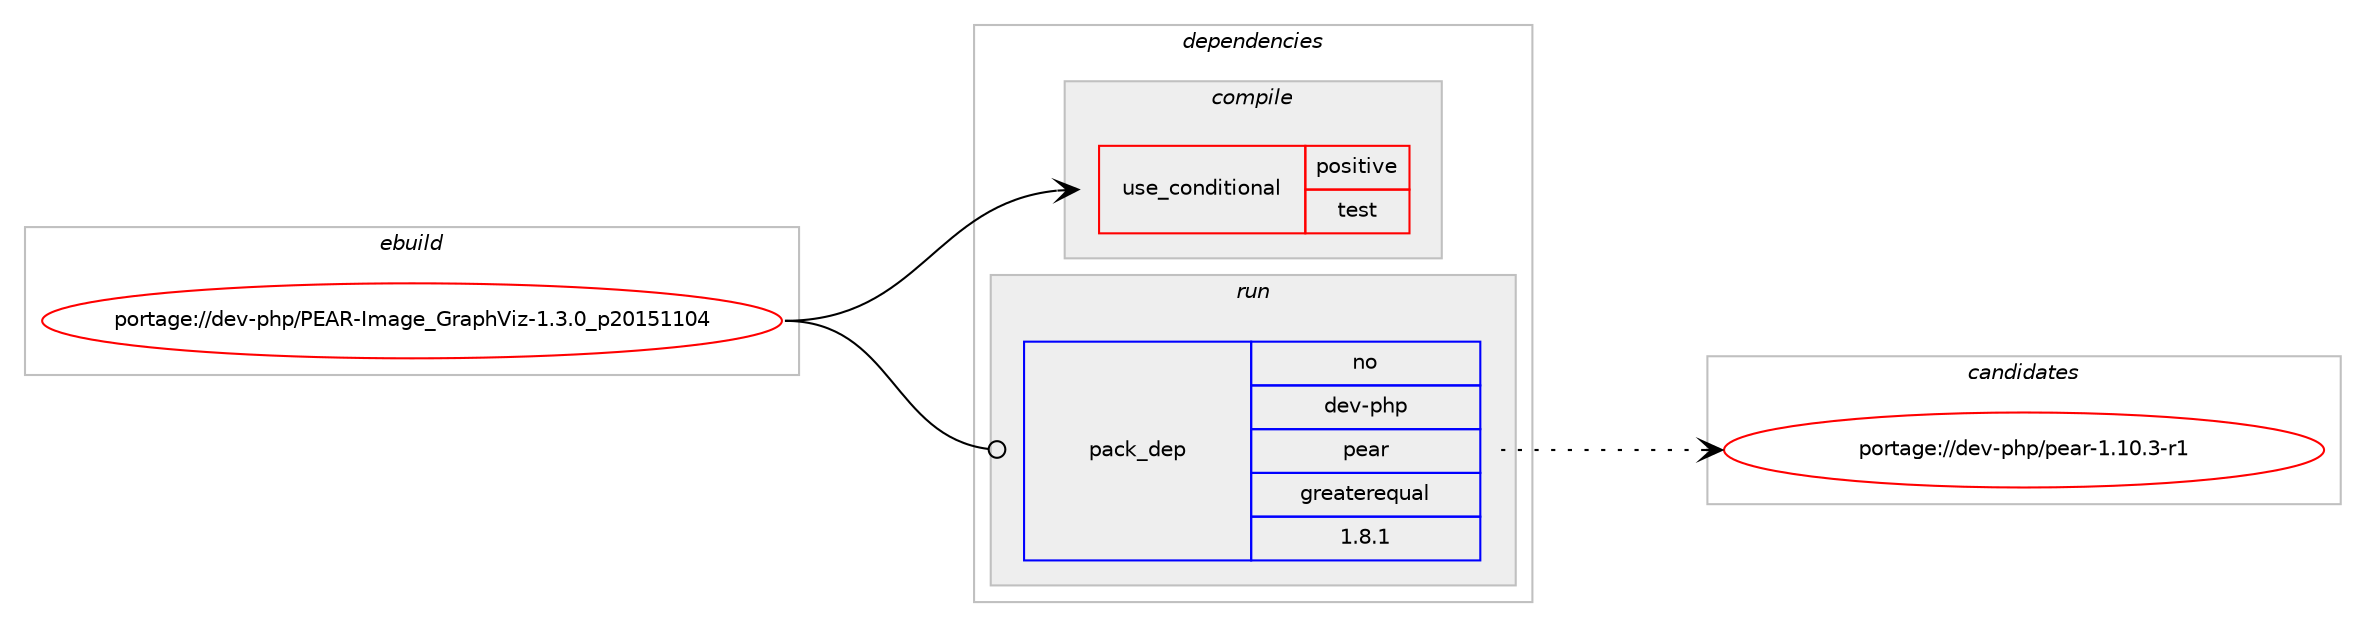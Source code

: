 digraph prolog {

# *************
# Graph options
# *************

newrank=true;
concentrate=true;
compound=true;
graph [rankdir=LR,fontname=Helvetica,fontsize=10,ranksep=1.5];#, ranksep=2.5, nodesep=0.2];
edge  [arrowhead=vee];
node  [fontname=Helvetica,fontsize=10];

# **********
# The ebuild
# **********

subgraph cluster_leftcol {
color=gray;
rank=same;
label=<<i>ebuild</i>>;
id [label="portage://dev-php/PEAR-Image_GraphViz-1.3.0_p20151104", color=red, width=4, href="../dev-php/PEAR-Image_GraphViz-1.3.0_p20151104.svg"];
}

# ****************
# The dependencies
# ****************

subgraph cluster_midcol {
color=gray;
label=<<i>dependencies</i>>;
subgraph cluster_compile {
fillcolor="#eeeeee";
style=filled;
label=<<i>compile</i>>;
subgraph cond29204 {
dependency70020 [label=<<TABLE BORDER="0" CELLBORDER="1" CELLSPACING="0" CELLPADDING="4"><TR><TD ROWSPAN="3" CELLPADDING="10">use_conditional</TD></TR><TR><TD>positive</TD></TR><TR><TD>test</TD></TR></TABLE>>, shape=none, color=red];
# *** BEGIN UNKNOWN DEPENDENCY TYPE (TODO) ***
# dependency70020 -> package_dependency(portage://dev-php/PEAR-Image_GraphViz-1.3.0_p20151104,install,no,media-gfx,graphviz,none,[,,],[],[])
# *** END UNKNOWN DEPENDENCY TYPE (TODO) ***

# *** BEGIN UNKNOWN DEPENDENCY TYPE (TODO) ***
# dependency70020 -> package_dependency(portage://dev-php/PEAR-Image_GraphViz-1.3.0_p20151104,install,no,dev-php,PEAR-PEAR,none,[,,],[],[])
# *** END UNKNOWN DEPENDENCY TYPE (TODO) ***

}
id:e -> dependency70020:w [weight=20,style="solid",arrowhead="vee"];
}
subgraph cluster_compileandrun {
fillcolor="#eeeeee";
style=filled;
label=<<i>compile and run</i>>;
}
subgraph cluster_run {
fillcolor="#eeeeee";
style=filled;
label=<<i>run</i>>;
subgraph pack39616 {
dependency70021 [label=<<TABLE BORDER="0" CELLBORDER="1" CELLSPACING="0" CELLPADDING="4" WIDTH="220"><TR><TD ROWSPAN="6" CELLPADDING="30">pack_dep</TD></TR><TR><TD WIDTH="110">no</TD></TR><TR><TD>dev-php</TD></TR><TR><TD>pear</TD></TR><TR><TD>greaterequal</TD></TR><TR><TD>1.8.1</TD></TR></TABLE>>, shape=none, color=blue];
}
id:e -> dependency70021:w [weight=20,style="solid",arrowhead="odot"];
# *** BEGIN UNKNOWN DEPENDENCY TYPE (TODO) ***
# id -> package_dependency(portage://dev-php/PEAR-Image_GraphViz-1.3.0_p20151104,run,no,media-gfx,graphviz,none,[,,],[],[])
# *** END UNKNOWN DEPENDENCY TYPE (TODO) ***

}
}

# **************
# The candidates
# **************

subgraph cluster_choices {
rank=same;
color=gray;
label=<<i>candidates</i>>;

subgraph choice39616 {
color=black;
nodesep=1;
choice100101118451121041124711210197114454946494846514511449 [label="portage://dev-php/pear-1.10.3-r1", color=red, width=4,href="../dev-php/pear-1.10.3-r1.svg"];
dependency70021:e -> choice100101118451121041124711210197114454946494846514511449:w [style=dotted,weight="100"];
}
}

}
